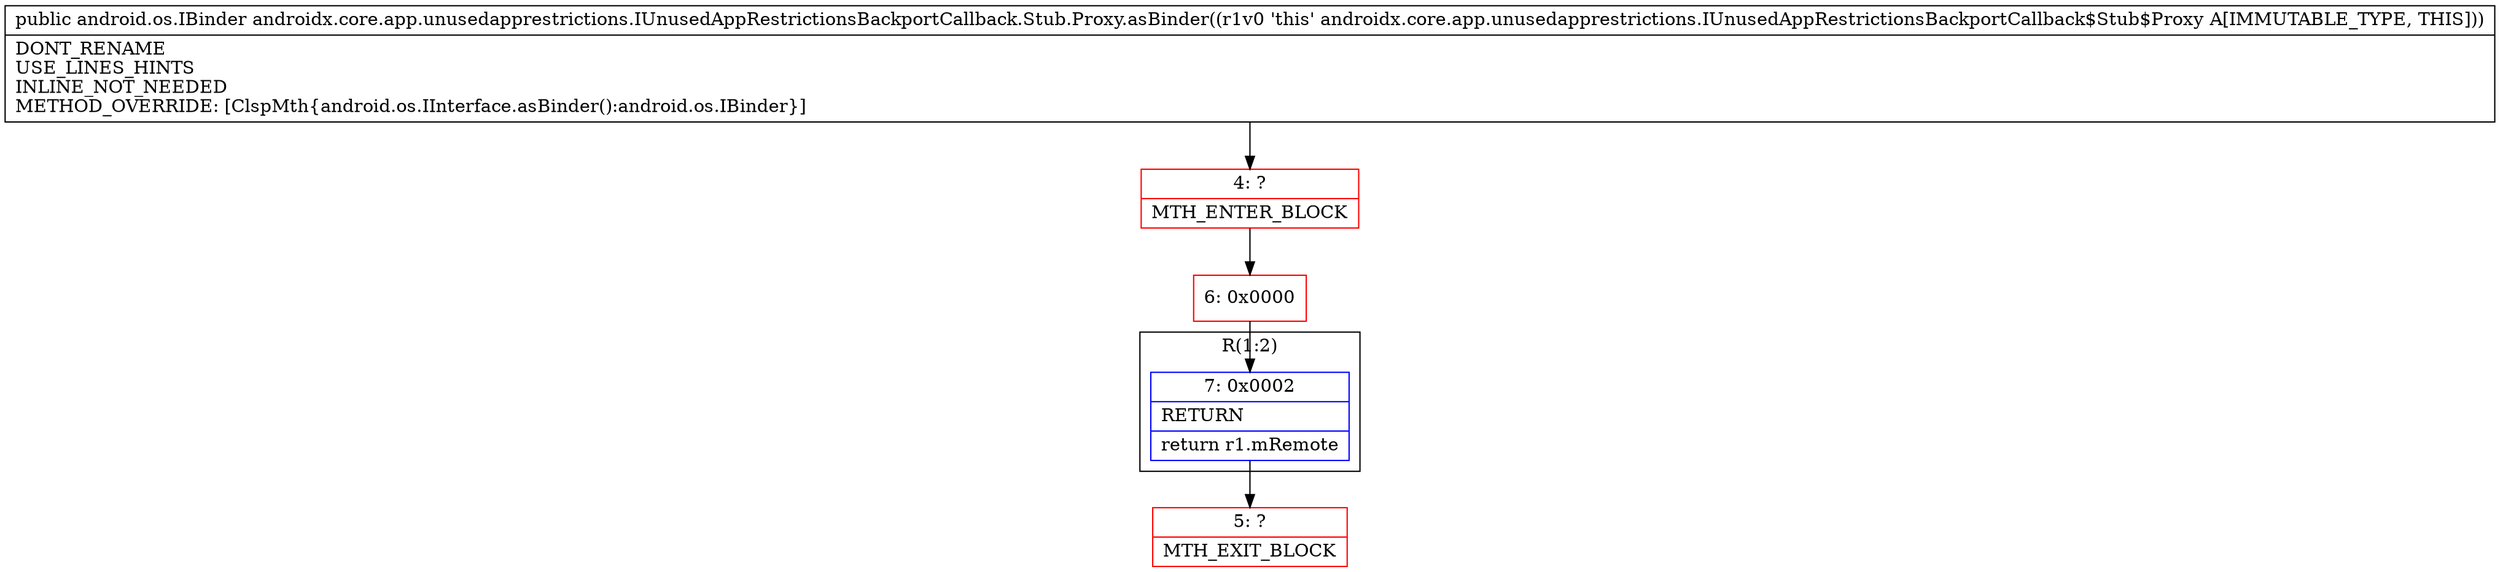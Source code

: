 digraph "CFG forandroidx.core.app.unusedapprestrictions.IUnusedAppRestrictionsBackportCallback.Stub.Proxy.asBinder()Landroid\/os\/IBinder;" {
subgraph cluster_Region_582336319 {
label = "R(1:2)";
node [shape=record,color=blue];
Node_7 [shape=record,label="{7\:\ 0x0002|RETURN\l|return r1.mRemote\l}"];
}
Node_4 [shape=record,color=red,label="{4\:\ ?|MTH_ENTER_BLOCK\l}"];
Node_6 [shape=record,color=red,label="{6\:\ 0x0000}"];
Node_5 [shape=record,color=red,label="{5\:\ ?|MTH_EXIT_BLOCK\l}"];
MethodNode[shape=record,label="{public android.os.IBinder androidx.core.app.unusedapprestrictions.IUnusedAppRestrictionsBackportCallback.Stub.Proxy.asBinder((r1v0 'this' androidx.core.app.unusedapprestrictions.IUnusedAppRestrictionsBackportCallback$Stub$Proxy A[IMMUTABLE_TYPE, THIS]))  | DONT_RENAME\lUSE_LINES_HINTS\lINLINE_NOT_NEEDED\lMETHOD_OVERRIDE: [ClspMth\{android.os.IInterface.asBinder():android.os.IBinder\}]\l}"];
MethodNode -> Node_4;Node_7 -> Node_5;
Node_4 -> Node_6;
Node_6 -> Node_7;
}

